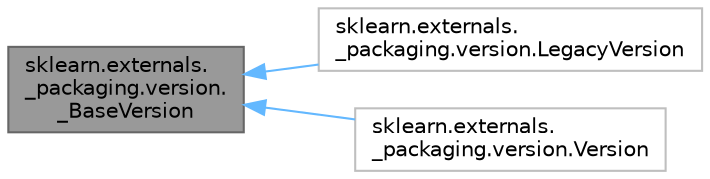 digraph "sklearn.externals._packaging.version._BaseVersion"
{
 // LATEX_PDF_SIZE
  bgcolor="transparent";
  edge [fontname=Helvetica,fontsize=10,labelfontname=Helvetica,labelfontsize=10];
  node [fontname=Helvetica,fontsize=10,shape=box,height=0.2,width=0.4];
  rankdir="LR";
  Node1 [id="Node000001",label="sklearn.externals.\l_packaging.version.\l_BaseVersion",height=0.2,width=0.4,color="gray40", fillcolor="grey60", style="filled", fontcolor="black",tooltip=" "];
  Node1 -> Node2 [id="edge1_Node000001_Node000002",dir="back",color="steelblue1",style="solid",tooltip=" "];
  Node2 [id="Node000002",label="sklearn.externals.\l_packaging.version.LegacyVersion",height=0.2,width=0.4,color="grey75", fillcolor="white", style="filled",URL="$d4/d52/classsklearn_1_1externals_1_1__packaging_1_1version_1_1LegacyVersion.html",tooltip=" "];
  Node1 -> Node3 [id="edge2_Node000001_Node000003",dir="back",color="steelblue1",style="solid",tooltip=" "];
  Node3 [id="Node000003",label="sklearn.externals.\l_packaging.version.Version",height=0.2,width=0.4,color="grey75", fillcolor="white", style="filled",URL="$d8/d2a/classsklearn_1_1externals_1_1__packaging_1_1version_1_1Version.html",tooltip=" "];
}
